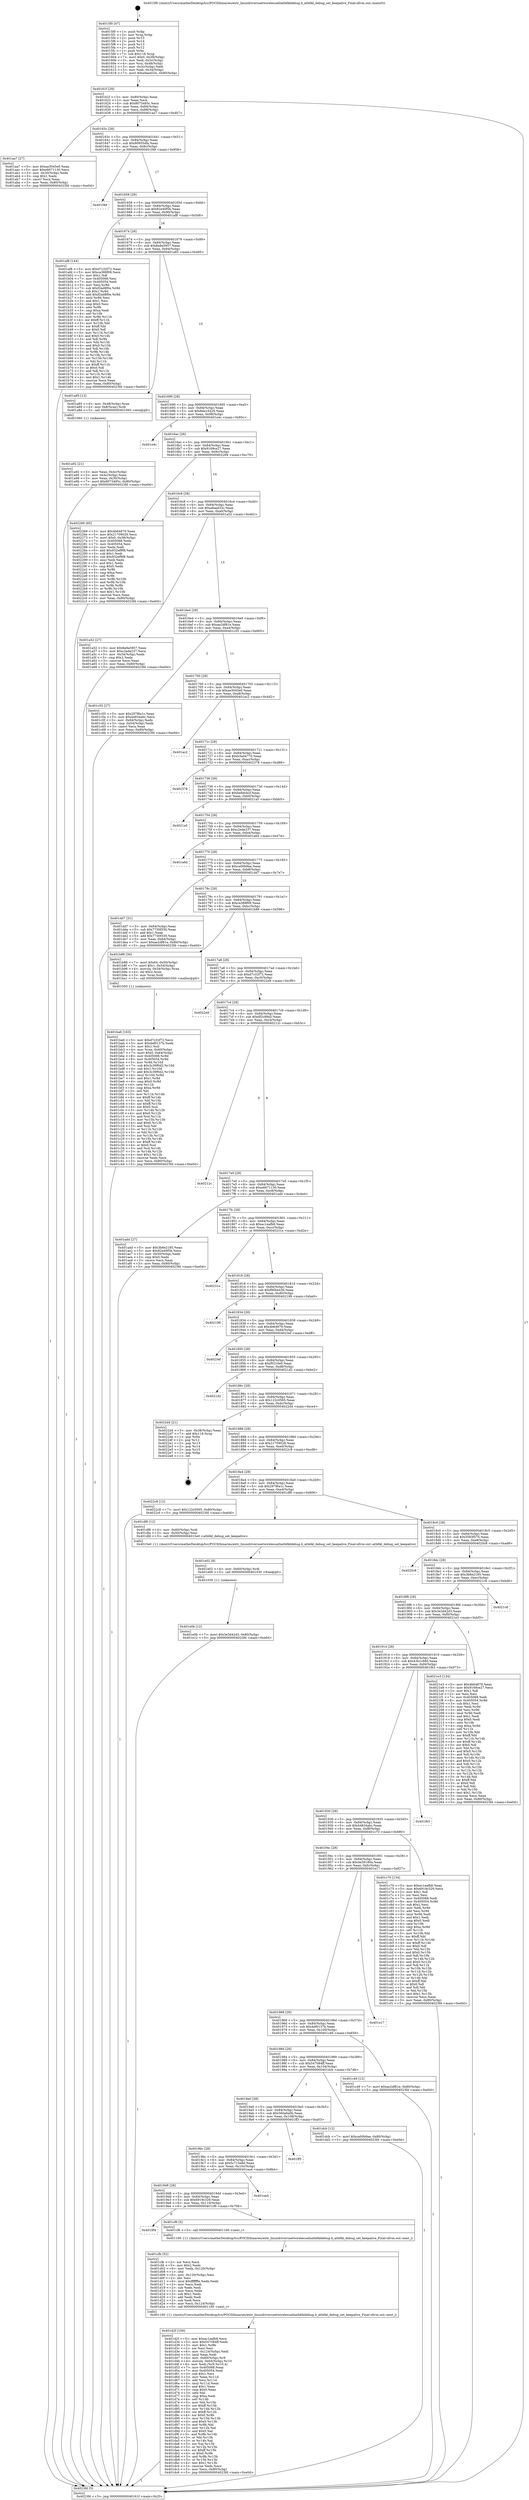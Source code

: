 digraph "0x4015f0" {
  label = "0x4015f0 (/mnt/c/Users/mathe/Desktop/tcc/POCII/binaries/extr_linuxdriversnetwirelessathath6kldebug.h_ath6kl_debug_set_keepalive_Final-ollvm.out::main(0))"
  labelloc = "t"
  node[shape=record]

  Entry [label="",width=0.3,height=0.3,shape=circle,fillcolor=black,style=filled]
  "0x40161f" [label="{
     0x40161f [29]\l
     | [instrs]\l
     &nbsp;&nbsp;0x40161f \<+3\>: mov -0x80(%rbp),%eax\l
     &nbsp;&nbsp;0x401622 \<+2\>: mov %eax,%ecx\l
     &nbsp;&nbsp;0x401624 \<+6\>: sub $0x8073485c,%ecx\l
     &nbsp;&nbsp;0x40162a \<+6\>: mov %eax,-0x84(%rbp)\l
     &nbsp;&nbsp;0x401630 \<+6\>: mov %ecx,-0x88(%rbp)\l
     &nbsp;&nbsp;0x401636 \<+6\>: je 0000000000401aa7 \<main+0x4b7\>\l
  }"]
  "0x401aa7" [label="{
     0x401aa7 [27]\l
     | [instrs]\l
     &nbsp;&nbsp;0x401aa7 \<+5\>: mov $0xae3045e0,%eax\l
     &nbsp;&nbsp;0x401aac \<+5\>: mov $0xe6671130,%ecx\l
     &nbsp;&nbsp;0x401ab1 \<+3\>: mov -0x30(%rbp),%edx\l
     &nbsp;&nbsp;0x401ab4 \<+3\>: cmp $0x1,%edx\l
     &nbsp;&nbsp;0x401ab7 \<+3\>: cmovl %ecx,%eax\l
     &nbsp;&nbsp;0x401aba \<+3\>: mov %eax,-0x80(%rbp)\l
     &nbsp;&nbsp;0x401abd \<+5\>: jmp 00000000004023fd \<main+0xe0d\>\l
  }"]
  "0x40163c" [label="{
     0x40163c [28]\l
     | [instrs]\l
     &nbsp;&nbsp;0x40163c \<+5\>: jmp 0000000000401641 \<main+0x51\>\l
     &nbsp;&nbsp;0x401641 \<+6\>: mov -0x84(%rbp),%eax\l
     &nbsp;&nbsp;0x401647 \<+5\>: sub $0x809554fa,%eax\l
     &nbsp;&nbsp;0x40164c \<+6\>: mov %eax,-0x8c(%rbp)\l
     &nbsp;&nbsp;0x401652 \<+6\>: je 0000000000401f48 \<main+0x958\>\l
  }"]
  Exit [label="",width=0.3,height=0.3,shape=circle,fillcolor=black,style=filled,peripheries=2]
  "0x401f48" [label="{
     0x401f48\l
  }", style=dashed]
  "0x401658" [label="{
     0x401658 [28]\l
     | [instrs]\l
     &nbsp;&nbsp;0x401658 \<+5\>: jmp 000000000040165d \<main+0x6d\>\l
     &nbsp;&nbsp;0x40165d \<+6\>: mov -0x84(%rbp),%eax\l
     &nbsp;&nbsp;0x401663 \<+5\>: sub $0x82e40f5b,%eax\l
     &nbsp;&nbsp;0x401668 \<+6\>: mov %eax,-0x90(%rbp)\l
     &nbsp;&nbsp;0x40166e \<+6\>: je 0000000000401af8 \<main+0x508\>\l
  }"]
  "0x401e0b" [label="{
     0x401e0b [12]\l
     | [instrs]\l
     &nbsp;&nbsp;0x401e0b \<+7\>: movl $0x3e3d42d3,-0x80(%rbp)\l
     &nbsp;&nbsp;0x401e12 \<+5\>: jmp 00000000004023fd \<main+0xe0d\>\l
  }"]
  "0x401af8" [label="{
     0x401af8 [144]\l
     | [instrs]\l
     &nbsp;&nbsp;0x401af8 \<+5\>: mov $0xd7c32f72,%eax\l
     &nbsp;&nbsp;0x401afd \<+5\>: mov $0xca388f09,%ecx\l
     &nbsp;&nbsp;0x401b02 \<+2\>: mov $0x1,%dl\l
     &nbsp;&nbsp;0x401b04 \<+7\>: mov 0x405068,%esi\l
     &nbsp;&nbsp;0x401b0b \<+7\>: mov 0x405054,%edi\l
     &nbsp;&nbsp;0x401b12 \<+3\>: mov %esi,%r8d\l
     &nbsp;&nbsp;0x401b15 \<+7\>: sub $0xf2ad8f0e,%r8d\l
     &nbsp;&nbsp;0x401b1c \<+4\>: sub $0x1,%r8d\l
     &nbsp;&nbsp;0x401b20 \<+7\>: add $0xf2ad8f0e,%r8d\l
     &nbsp;&nbsp;0x401b27 \<+4\>: imul %r8d,%esi\l
     &nbsp;&nbsp;0x401b2b \<+3\>: and $0x1,%esi\l
     &nbsp;&nbsp;0x401b2e \<+3\>: cmp $0x0,%esi\l
     &nbsp;&nbsp;0x401b31 \<+4\>: sete %r9b\l
     &nbsp;&nbsp;0x401b35 \<+3\>: cmp $0xa,%edi\l
     &nbsp;&nbsp;0x401b38 \<+4\>: setl %r10b\l
     &nbsp;&nbsp;0x401b3c \<+3\>: mov %r9b,%r11b\l
     &nbsp;&nbsp;0x401b3f \<+4\>: xor $0xff,%r11b\l
     &nbsp;&nbsp;0x401b43 \<+3\>: mov %r10b,%bl\l
     &nbsp;&nbsp;0x401b46 \<+3\>: xor $0xff,%bl\l
     &nbsp;&nbsp;0x401b49 \<+3\>: xor $0x0,%dl\l
     &nbsp;&nbsp;0x401b4c \<+3\>: mov %r11b,%r14b\l
     &nbsp;&nbsp;0x401b4f \<+4\>: and $0x0,%r14b\l
     &nbsp;&nbsp;0x401b53 \<+3\>: and %dl,%r9b\l
     &nbsp;&nbsp;0x401b56 \<+3\>: mov %bl,%r15b\l
     &nbsp;&nbsp;0x401b59 \<+4\>: and $0x0,%r15b\l
     &nbsp;&nbsp;0x401b5d \<+3\>: and %dl,%r10b\l
     &nbsp;&nbsp;0x401b60 \<+3\>: or %r9b,%r14b\l
     &nbsp;&nbsp;0x401b63 \<+3\>: or %r10b,%r15b\l
     &nbsp;&nbsp;0x401b66 \<+3\>: xor %r15b,%r14b\l
     &nbsp;&nbsp;0x401b69 \<+3\>: or %bl,%r11b\l
     &nbsp;&nbsp;0x401b6c \<+4\>: xor $0xff,%r11b\l
     &nbsp;&nbsp;0x401b70 \<+3\>: or $0x0,%dl\l
     &nbsp;&nbsp;0x401b73 \<+3\>: and %dl,%r11b\l
     &nbsp;&nbsp;0x401b76 \<+3\>: or %r11b,%r14b\l
     &nbsp;&nbsp;0x401b79 \<+4\>: test $0x1,%r14b\l
     &nbsp;&nbsp;0x401b7d \<+3\>: cmovne %ecx,%eax\l
     &nbsp;&nbsp;0x401b80 \<+3\>: mov %eax,-0x80(%rbp)\l
     &nbsp;&nbsp;0x401b83 \<+5\>: jmp 00000000004023fd \<main+0xe0d\>\l
  }"]
  "0x401674" [label="{
     0x401674 [28]\l
     | [instrs]\l
     &nbsp;&nbsp;0x401674 \<+5\>: jmp 0000000000401679 \<main+0x89\>\l
     &nbsp;&nbsp;0x401679 \<+6\>: mov -0x84(%rbp),%eax\l
     &nbsp;&nbsp;0x40167f \<+5\>: sub $0x8a9a5957,%eax\l
     &nbsp;&nbsp;0x401684 \<+6\>: mov %eax,-0x94(%rbp)\l
     &nbsp;&nbsp;0x40168a \<+6\>: je 0000000000401a85 \<main+0x495\>\l
  }"]
  "0x401e02" [label="{
     0x401e02 [9]\l
     | [instrs]\l
     &nbsp;&nbsp;0x401e02 \<+4\>: mov -0x60(%rbp),%rdi\l
     &nbsp;&nbsp;0x401e06 \<+5\>: call 0000000000401030 \<free@plt\>\l
     | [calls]\l
     &nbsp;&nbsp;0x401030 \{1\} (unknown)\l
  }"]
  "0x401a85" [label="{
     0x401a85 [13]\l
     | [instrs]\l
     &nbsp;&nbsp;0x401a85 \<+4\>: mov -0x48(%rbp),%rax\l
     &nbsp;&nbsp;0x401a89 \<+4\>: mov 0x8(%rax),%rdi\l
     &nbsp;&nbsp;0x401a8d \<+5\>: call 0000000000401060 \<atoi@plt\>\l
     | [calls]\l
     &nbsp;&nbsp;0x401060 \{1\} (unknown)\l
  }"]
  "0x401690" [label="{
     0x401690 [28]\l
     | [instrs]\l
     &nbsp;&nbsp;0x401690 \<+5\>: jmp 0000000000401695 \<main+0xa5\>\l
     &nbsp;&nbsp;0x401695 \<+6\>: mov -0x84(%rbp),%eax\l
     &nbsp;&nbsp;0x40169b \<+5\>: sub $0x8da16429,%eax\l
     &nbsp;&nbsp;0x4016a0 \<+6\>: mov %eax,-0x98(%rbp)\l
     &nbsp;&nbsp;0x4016a6 \<+6\>: je 0000000000401e4c \<main+0x85c\>\l
  }"]
  "0x401d2f" [label="{
     0x401d2f [156]\l
     | [instrs]\l
     &nbsp;&nbsp;0x401d2f \<+5\>: mov $0xec1eafb8,%ecx\l
     &nbsp;&nbsp;0x401d34 \<+5\>: mov $0x547084ff,%edx\l
     &nbsp;&nbsp;0x401d39 \<+3\>: mov $0x1,%r8b\l
     &nbsp;&nbsp;0x401d3c \<+2\>: xor %esi,%esi\l
     &nbsp;&nbsp;0x401d3e \<+6\>: mov -0x124(%rbp),%edi\l
     &nbsp;&nbsp;0x401d44 \<+3\>: imul %eax,%edi\l
     &nbsp;&nbsp;0x401d47 \<+4\>: mov -0x60(%rbp),%r9\l
     &nbsp;&nbsp;0x401d4b \<+4\>: movslq -0x64(%rbp),%r10\l
     &nbsp;&nbsp;0x401d4f \<+4\>: mov %edi,(%r9,%r10,4)\l
     &nbsp;&nbsp;0x401d53 \<+7\>: mov 0x405068,%eax\l
     &nbsp;&nbsp;0x401d5a \<+7\>: mov 0x405054,%edi\l
     &nbsp;&nbsp;0x401d61 \<+3\>: sub $0x1,%esi\l
     &nbsp;&nbsp;0x401d64 \<+3\>: mov %eax,%r11d\l
     &nbsp;&nbsp;0x401d67 \<+3\>: add %esi,%r11d\l
     &nbsp;&nbsp;0x401d6a \<+4\>: imul %r11d,%eax\l
     &nbsp;&nbsp;0x401d6e \<+3\>: and $0x1,%eax\l
     &nbsp;&nbsp;0x401d71 \<+3\>: cmp $0x0,%eax\l
     &nbsp;&nbsp;0x401d74 \<+3\>: sete %bl\l
     &nbsp;&nbsp;0x401d77 \<+3\>: cmp $0xa,%edi\l
     &nbsp;&nbsp;0x401d7a \<+4\>: setl %r14b\l
     &nbsp;&nbsp;0x401d7e \<+3\>: mov %bl,%r15b\l
     &nbsp;&nbsp;0x401d81 \<+4\>: xor $0xff,%r15b\l
     &nbsp;&nbsp;0x401d85 \<+3\>: mov %r14b,%r12b\l
     &nbsp;&nbsp;0x401d88 \<+4\>: xor $0xff,%r12b\l
     &nbsp;&nbsp;0x401d8c \<+4\>: xor $0x0,%r8b\l
     &nbsp;&nbsp;0x401d90 \<+3\>: mov %r15b,%r13b\l
     &nbsp;&nbsp;0x401d93 \<+4\>: and $0x0,%r13b\l
     &nbsp;&nbsp;0x401d97 \<+3\>: and %r8b,%bl\l
     &nbsp;&nbsp;0x401d9a \<+3\>: mov %r12b,%al\l
     &nbsp;&nbsp;0x401d9d \<+2\>: and $0x0,%al\l
     &nbsp;&nbsp;0x401d9f \<+3\>: and %r8b,%r14b\l
     &nbsp;&nbsp;0x401da2 \<+3\>: or %bl,%r13b\l
     &nbsp;&nbsp;0x401da5 \<+3\>: or %r14b,%al\l
     &nbsp;&nbsp;0x401da8 \<+3\>: xor %al,%r13b\l
     &nbsp;&nbsp;0x401dab \<+3\>: or %r12b,%r15b\l
     &nbsp;&nbsp;0x401dae \<+4\>: xor $0xff,%r15b\l
     &nbsp;&nbsp;0x401db2 \<+4\>: or $0x0,%r8b\l
     &nbsp;&nbsp;0x401db6 \<+3\>: and %r8b,%r15b\l
     &nbsp;&nbsp;0x401db9 \<+3\>: or %r15b,%r13b\l
     &nbsp;&nbsp;0x401dbc \<+4\>: test $0x1,%r13b\l
     &nbsp;&nbsp;0x401dc0 \<+3\>: cmovne %edx,%ecx\l
     &nbsp;&nbsp;0x401dc3 \<+3\>: mov %ecx,-0x80(%rbp)\l
     &nbsp;&nbsp;0x401dc6 \<+5\>: jmp 00000000004023fd \<main+0xe0d\>\l
  }"]
  "0x401e4c" [label="{
     0x401e4c\l
  }", style=dashed]
  "0x4016ac" [label="{
     0x4016ac [28]\l
     | [instrs]\l
     &nbsp;&nbsp;0x4016ac \<+5\>: jmp 00000000004016b1 \<main+0xc1\>\l
     &nbsp;&nbsp;0x4016b1 \<+6\>: mov -0x84(%rbp),%eax\l
     &nbsp;&nbsp;0x4016b7 \<+5\>: sub $0x9169ce27,%eax\l
     &nbsp;&nbsp;0x4016bc \<+6\>: mov %eax,-0x9c(%rbp)\l
     &nbsp;&nbsp;0x4016c2 \<+6\>: je 0000000000402269 \<main+0xc79\>\l
  }"]
  "0x401cfb" [label="{
     0x401cfb [52]\l
     | [instrs]\l
     &nbsp;&nbsp;0x401cfb \<+2\>: xor %ecx,%ecx\l
     &nbsp;&nbsp;0x401cfd \<+5\>: mov $0x2,%edx\l
     &nbsp;&nbsp;0x401d02 \<+6\>: mov %edx,-0x120(%rbp)\l
     &nbsp;&nbsp;0x401d08 \<+1\>: cltd\l
     &nbsp;&nbsp;0x401d09 \<+6\>: mov -0x120(%rbp),%esi\l
     &nbsp;&nbsp;0x401d0f \<+2\>: idiv %esi\l
     &nbsp;&nbsp;0x401d11 \<+6\>: imul $0xfffffffe,%edx,%edx\l
     &nbsp;&nbsp;0x401d17 \<+2\>: mov %ecx,%edi\l
     &nbsp;&nbsp;0x401d19 \<+2\>: sub %edx,%edi\l
     &nbsp;&nbsp;0x401d1b \<+2\>: mov %ecx,%edx\l
     &nbsp;&nbsp;0x401d1d \<+3\>: sub $0x1,%edx\l
     &nbsp;&nbsp;0x401d20 \<+2\>: add %edx,%edi\l
     &nbsp;&nbsp;0x401d22 \<+2\>: sub %edi,%ecx\l
     &nbsp;&nbsp;0x401d24 \<+6\>: mov %ecx,-0x124(%rbp)\l
     &nbsp;&nbsp;0x401d2a \<+5\>: call 0000000000401160 \<next_i\>\l
     | [calls]\l
     &nbsp;&nbsp;0x401160 \{1\} (/mnt/c/Users/mathe/Desktop/tcc/POCII/binaries/extr_linuxdriversnetwirelessathath6kldebug.h_ath6kl_debug_set_keepalive_Final-ollvm.out::next_i)\l
  }"]
  "0x402269" [label="{
     0x402269 [95]\l
     | [instrs]\l
     &nbsp;&nbsp;0x402269 \<+5\>: mov $0x4b64879,%eax\l
     &nbsp;&nbsp;0x40226e \<+5\>: mov $0x21709028,%ecx\l
     &nbsp;&nbsp;0x402273 \<+7\>: movl $0x0,-0x38(%rbp)\l
     &nbsp;&nbsp;0x40227a \<+7\>: mov 0x405068,%edx\l
     &nbsp;&nbsp;0x402281 \<+7\>: mov 0x405054,%esi\l
     &nbsp;&nbsp;0x402288 \<+2\>: mov %edx,%edi\l
     &nbsp;&nbsp;0x40228a \<+6\>: add $0x932ef9f8,%edi\l
     &nbsp;&nbsp;0x402290 \<+3\>: sub $0x1,%edi\l
     &nbsp;&nbsp;0x402293 \<+6\>: sub $0x932ef9f8,%edi\l
     &nbsp;&nbsp;0x402299 \<+3\>: imul %edi,%edx\l
     &nbsp;&nbsp;0x40229c \<+3\>: and $0x1,%edx\l
     &nbsp;&nbsp;0x40229f \<+3\>: cmp $0x0,%edx\l
     &nbsp;&nbsp;0x4022a2 \<+4\>: sete %r8b\l
     &nbsp;&nbsp;0x4022a6 \<+3\>: cmp $0xa,%esi\l
     &nbsp;&nbsp;0x4022a9 \<+4\>: setl %r9b\l
     &nbsp;&nbsp;0x4022ad \<+3\>: mov %r8b,%r10b\l
     &nbsp;&nbsp;0x4022b0 \<+3\>: and %r9b,%r10b\l
     &nbsp;&nbsp;0x4022b3 \<+3\>: xor %r9b,%r8b\l
     &nbsp;&nbsp;0x4022b6 \<+3\>: or %r8b,%r10b\l
     &nbsp;&nbsp;0x4022b9 \<+4\>: test $0x1,%r10b\l
     &nbsp;&nbsp;0x4022bd \<+3\>: cmovne %ecx,%eax\l
     &nbsp;&nbsp;0x4022c0 \<+3\>: mov %eax,-0x80(%rbp)\l
     &nbsp;&nbsp;0x4022c3 \<+5\>: jmp 00000000004023fd \<main+0xe0d\>\l
  }"]
  "0x4016c8" [label="{
     0x4016c8 [28]\l
     | [instrs]\l
     &nbsp;&nbsp;0x4016c8 \<+5\>: jmp 00000000004016cd \<main+0xdd\>\l
     &nbsp;&nbsp;0x4016cd \<+6\>: mov -0x84(%rbp),%eax\l
     &nbsp;&nbsp;0x4016d3 \<+5\>: sub $0xa9aed33c,%eax\l
     &nbsp;&nbsp;0x4016d8 \<+6\>: mov %eax,-0xa0(%rbp)\l
     &nbsp;&nbsp;0x4016de \<+6\>: je 0000000000401a52 \<main+0x462\>\l
  }"]
  "0x4019f4" [label="{
     0x4019f4\l
  }", style=dashed]
  "0x401a52" [label="{
     0x401a52 [27]\l
     | [instrs]\l
     &nbsp;&nbsp;0x401a52 \<+5\>: mov $0x8a9a5957,%eax\l
     &nbsp;&nbsp;0x401a57 \<+5\>: mov $0xc2ede237,%ecx\l
     &nbsp;&nbsp;0x401a5c \<+3\>: mov -0x34(%rbp),%edx\l
     &nbsp;&nbsp;0x401a5f \<+3\>: cmp $0x2,%edx\l
     &nbsp;&nbsp;0x401a62 \<+3\>: cmovne %ecx,%eax\l
     &nbsp;&nbsp;0x401a65 \<+3\>: mov %eax,-0x80(%rbp)\l
     &nbsp;&nbsp;0x401a68 \<+5\>: jmp 00000000004023fd \<main+0xe0d\>\l
  }"]
  "0x4016e4" [label="{
     0x4016e4 [28]\l
     | [instrs]\l
     &nbsp;&nbsp;0x4016e4 \<+5\>: jmp 00000000004016e9 \<main+0xf9\>\l
     &nbsp;&nbsp;0x4016e9 \<+6\>: mov -0x84(%rbp),%eax\l
     &nbsp;&nbsp;0x4016ef \<+5\>: sub $0xae2df81e,%eax\l
     &nbsp;&nbsp;0x4016f4 \<+6\>: mov %eax,-0xa4(%rbp)\l
     &nbsp;&nbsp;0x4016fa \<+6\>: je 0000000000401c55 \<main+0x665\>\l
  }"]
  "0x4023fd" [label="{
     0x4023fd [5]\l
     | [instrs]\l
     &nbsp;&nbsp;0x4023fd \<+5\>: jmp 000000000040161f \<main+0x2f\>\l
  }"]
  "0x4015f0" [label="{
     0x4015f0 [47]\l
     | [instrs]\l
     &nbsp;&nbsp;0x4015f0 \<+1\>: push %rbp\l
     &nbsp;&nbsp;0x4015f1 \<+3\>: mov %rsp,%rbp\l
     &nbsp;&nbsp;0x4015f4 \<+2\>: push %r15\l
     &nbsp;&nbsp;0x4015f6 \<+2\>: push %r14\l
     &nbsp;&nbsp;0x4015f8 \<+2\>: push %r13\l
     &nbsp;&nbsp;0x4015fa \<+2\>: push %r12\l
     &nbsp;&nbsp;0x4015fc \<+1\>: push %rbx\l
     &nbsp;&nbsp;0x4015fd \<+7\>: sub $0x118,%rsp\l
     &nbsp;&nbsp;0x401604 \<+7\>: movl $0x0,-0x38(%rbp)\l
     &nbsp;&nbsp;0x40160b \<+3\>: mov %edi,-0x3c(%rbp)\l
     &nbsp;&nbsp;0x40160e \<+4\>: mov %rsi,-0x48(%rbp)\l
     &nbsp;&nbsp;0x401612 \<+3\>: mov -0x3c(%rbp),%edi\l
     &nbsp;&nbsp;0x401615 \<+3\>: mov %edi,-0x34(%rbp)\l
     &nbsp;&nbsp;0x401618 \<+7\>: movl $0xa9aed33c,-0x80(%rbp)\l
  }"]
  "0x401a92" [label="{
     0x401a92 [21]\l
     | [instrs]\l
     &nbsp;&nbsp;0x401a92 \<+3\>: mov %eax,-0x4c(%rbp)\l
     &nbsp;&nbsp;0x401a95 \<+3\>: mov -0x4c(%rbp),%eax\l
     &nbsp;&nbsp;0x401a98 \<+3\>: mov %eax,-0x30(%rbp)\l
     &nbsp;&nbsp;0x401a9b \<+7\>: movl $0x8073485c,-0x80(%rbp)\l
     &nbsp;&nbsp;0x401aa2 \<+5\>: jmp 00000000004023fd \<main+0xe0d\>\l
  }"]
  "0x401cf6" [label="{
     0x401cf6 [5]\l
     | [instrs]\l
     &nbsp;&nbsp;0x401cf6 \<+5\>: call 0000000000401160 \<next_i\>\l
     | [calls]\l
     &nbsp;&nbsp;0x401160 \{1\} (/mnt/c/Users/mathe/Desktop/tcc/POCII/binaries/extr_linuxdriversnetwirelessathath6kldebug.h_ath6kl_debug_set_keepalive_Final-ollvm.out::next_i)\l
  }"]
  "0x401c55" [label="{
     0x401c55 [27]\l
     | [instrs]\l
     &nbsp;&nbsp;0x401c55 \<+5\>: mov $0x297f6a1c,%eax\l
     &nbsp;&nbsp;0x401c5a \<+5\>: mov $0x44834abc,%ecx\l
     &nbsp;&nbsp;0x401c5f \<+3\>: mov -0x64(%rbp),%edx\l
     &nbsp;&nbsp;0x401c62 \<+3\>: cmp -0x54(%rbp),%edx\l
     &nbsp;&nbsp;0x401c65 \<+3\>: cmovl %ecx,%eax\l
     &nbsp;&nbsp;0x401c68 \<+3\>: mov %eax,-0x80(%rbp)\l
     &nbsp;&nbsp;0x401c6b \<+5\>: jmp 00000000004023fd \<main+0xe0d\>\l
  }"]
  "0x401700" [label="{
     0x401700 [28]\l
     | [instrs]\l
     &nbsp;&nbsp;0x401700 \<+5\>: jmp 0000000000401705 \<main+0x115\>\l
     &nbsp;&nbsp;0x401705 \<+6\>: mov -0x84(%rbp),%eax\l
     &nbsp;&nbsp;0x40170b \<+5\>: sub $0xae3045e0,%eax\l
     &nbsp;&nbsp;0x401710 \<+6\>: mov %eax,-0xa8(%rbp)\l
     &nbsp;&nbsp;0x401716 \<+6\>: je 0000000000401ac2 \<main+0x4d2\>\l
  }"]
  "0x4019d8" [label="{
     0x4019d8 [28]\l
     | [instrs]\l
     &nbsp;&nbsp;0x4019d8 \<+5\>: jmp 00000000004019dd \<main+0x3ed\>\l
     &nbsp;&nbsp;0x4019dd \<+6\>: mov -0x84(%rbp),%eax\l
     &nbsp;&nbsp;0x4019e3 \<+5\>: sub $0x6919c329,%eax\l
     &nbsp;&nbsp;0x4019e8 \<+6\>: mov %eax,-0x110(%rbp)\l
     &nbsp;&nbsp;0x4019ee \<+6\>: je 0000000000401cf6 \<main+0x706\>\l
  }"]
  "0x401ac2" [label="{
     0x401ac2\l
  }", style=dashed]
  "0x40171c" [label="{
     0x40171c [28]\l
     | [instrs]\l
     &nbsp;&nbsp;0x40171c \<+5\>: jmp 0000000000401721 \<main+0x131\>\l
     &nbsp;&nbsp;0x401721 \<+6\>: mov -0x84(%rbp),%eax\l
     &nbsp;&nbsp;0x401727 \<+5\>: sub $0xb3a04770,%eax\l
     &nbsp;&nbsp;0x40172c \<+6\>: mov %eax,-0xac(%rbp)\l
     &nbsp;&nbsp;0x401732 \<+6\>: je 0000000000402378 \<main+0xd88\>\l
  }"]
  "0x401ea4" [label="{
     0x401ea4\l
  }", style=dashed]
  "0x402378" [label="{
     0x402378\l
  }", style=dashed]
  "0x401738" [label="{
     0x401738 [28]\l
     | [instrs]\l
     &nbsp;&nbsp;0x401738 \<+5\>: jmp 000000000040173d \<main+0x14d\>\l
     &nbsp;&nbsp;0x40173d \<+6\>: mov -0x84(%rbp),%eax\l
     &nbsp;&nbsp;0x401743 \<+5\>: sub $0xbe8dcbcf,%eax\l
     &nbsp;&nbsp;0x401748 \<+6\>: mov %eax,-0xb0(%rbp)\l
     &nbsp;&nbsp;0x40174e \<+6\>: je 00000000004021a5 \<main+0xbb5\>\l
  }"]
  "0x4019bc" [label="{
     0x4019bc [28]\l
     | [instrs]\l
     &nbsp;&nbsp;0x4019bc \<+5\>: jmp 00000000004019c1 \<main+0x3d1\>\l
     &nbsp;&nbsp;0x4019c1 \<+6\>: mov -0x84(%rbp),%eax\l
     &nbsp;&nbsp;0x4019c7 \<+5\>: sub $0x5c715e8d,%eax\l
     &nbsp;&nbsp;0x4019cc \<+6\>: mov %eax,-0x10c(%rbp)\l
     &nbsp;&nbsp;0x4019d2 \<+6\>: je 0000000000401ea4 \<main+0x8b4\>\l
  }"]
  "0x4021a5" [label="{
     0x4021a5\l
  }", style=dashed]
  "0x401754" [label="{
     0x401754 [28]\l
     | [instrs]\l
     &nbsp;&nbsp;0x401754 \<+5\>: jmp 0000000000401759 \<main+0x169\>\l
     &nbsp;&nbsp;0x401759 \<+6\>: mov -0x84(%rbp),%eax\l
     &nbsp;&nbsp;0x40175f \<+5\>: sub $0xc2ede237,%eax\l
     &nbsp;&nbsp;0x401764 \<+6\>: mov %eax,-0xb4(%rbp)\l
     &nbsp;&nbsp;0x40176a \<+6\>: je 0000000000401a6d \<main+0x47d\>\l
  }"]
  "0x401ff3" [label="{
     0x401ff3\l
  }", style=dashed]
  "0x401a6d" [label="{
     0x401a6d\l
  }", style=dashed]
  "0x401770" [label="{
     0x401770 [28]\l
     | [instrs]\l
     &nbsp;&nbsp;0x401770 \<+5\>: jmp 0000000000401775 \<main+0x185\>\l
     &nbsp;&nbsp;0x401775 \<+6\>: mov -0x84(%rbp),%eax\l
     &nbsp;&nbsp;0x40177b \<+5\>: sub $0xca00b9ae,%eax\l
     &nbsp;&nbsp;0x401780 \<+6\>: mov %eax,-0xb8(%rbp)\l
     &nbsp;&nbsp;0x401786 \<+6\>: je 0000000000401dd7 \<main+0x7e7\>\l
  }"]
  "0x4019a0" [label="{
     0x4019a0 [28]\l
     | [instrs]\l
     &nbsp;&nbsp;0x4019a0 \<+5\>: jmp 00000000004019a5 \<main+0x3b5\>\l
     &nbsp;&nbsp;0x4019a5 \<+6\>: mov -0x84(%rbp),%eax\l
     &nbsp;&nbsp;0x4019ab \<+5\>: sub $0x560a6a0b,%eax\l
     &nbsp;&nbsp;0x4019b0 \<+6\>: mov %eax,-0x108(%rbp)\l
     &nbsp;&nbsp;0x4019b6 \<+6\>: je 0000000000401ff3 \<main+0xa03\>\l
  }"]
  "0x401dd7" [label="{
     0x401dd7 [31]\l
     | [instrs]\l
     &nbsp;&nbsp;0x401dd7 \<+3\>: mov -0x64(%rbp),%eax\l
     &nbsp;&nbsp;0x401dda \<+5\>: sub $0x7730f330,%eax\l
     &nbsp;&nbsp;0x401ddf \<+3\>: add $0x1,%eax\l
     &nbsp;&nbsp;0x401de2 \<+5\>: add $0x7730f330,%eax\l
     &nbsp;&nbsp;0x401de7 \<+3\>: mov %eax,-0x64(%rbp)\l
     &nbsp;&nbsp;0x401dea \<+7\>: movl $0xae2df81e,-0x80(%rbp)\l
     &nbsp;&nbsp;0x401df1 \<+5\>: jmp 00000000004023fd \<main+0xe0d\>\l
  }"]
  "0x40178c" [label="{
     0x40178c [28]\l
     | [instrs]\l
     &nbsp;&nbsp;0x40178c \<+5\>: jmp 0000000000401791 \<main+0x1a1\>\l
     &nbsp;&nbsp;0x401791 \<+6\>: mov -0x84(%rbp),%eax\l
     &nbsp;&nbsp;0x401797 \<+5\>: sub $0xca388f09,%eax\l
     &nbsp;&nbsp;0x40179c \<+6\>: mov %eax,-0xbc(%rbp)\l
     &nbsp;&nbsp;0x4017a2 \<+6\>: je 0000000000401b88 \<main+0x598\>\l
  }"]
  "0x401dcb" [label="{
     0x401dcb [12]\l
     | [instrs]\l
     &nbsp;&nbsp;0x401dcb \<+7\>: movl $0xca00b9ae,-0x80(%rbp)\l
     &nbsp;&nbsp;0x401dd2 \<+5\>: jmp 00000000004023fd \<main+0xe0d\>\l
  }"]
  "0x401b88" [label="{
     0x401b88 [30]\l
     | [instrs]\l
     &nbsp;&nbsp;0x401b88 \<+7\>: movl $0x64,-0x50(%rbp)\l
     &nbsp;&nbsp;0x401b8f \<+7\>: movl $0x1,-0x54(%rbp)\l
     &nbsp;&nbsp;0x401b96 \<+4\>: movslq -0x54(%rbp),%rax\l
     &nbsp;&nbsp;0x401b9a \<+4\>: shl $0x2,%rax\l
     &nbsp;&nbsp;0x401b9e \<+3\>: mov %rax,%rdi\l
     &nbsp;&nbsp;0x401ba1 \<+5\>: call 0000000000401050 \<malloc@plt\>\l
     | [calls]\l
     &nbsp;&nbsp;0x401050 \{1\} (unknown)\l
  }"]
  "0x4017a8" [label="{
     0x4017a8 [28]\l
     | [instrs]\l
     &nbsp;&nbsp;0x4017a8 \<+5\>: jmp 00000000004017ad \<main+0x1bd\>\l
     &nbsp;&nbsp;0x4017ad \<+6\>: mov -0x84(%rbp),%eax\l
     &nbsp;&nbsp;0x4017b3 \<+5\>: sub $0xd7c32f72,%eax\l
     &nbsp;&nbsp;0x4017b8 \<+6\>: mov %eax,-0xc0(%rbp)\l
     &nbsp;&nbsp;0x4017be \<+6\>: je 00000000004022e9 \<main+0xcf9\>\l
  }"]
  "0x401984" [label="{
     0x401984 [28]\l
     | [instrs]\l
     &nbsp;&nbsp;0x401984 \<+5\>: jmp 0000000000401989 \<main+0x399\>\l
     &nbsp;&nbsp;0x401989 \<+6\>: mov -0x84(%rbp),%eax\l
     &nbsp;&nbsp;0x40198f \<+5\>: sub $0x547084ff,%eax\l
     &nbsp;&nbsp;0x401994 \<+6\>: mov %eax,-0x104(%rbp)\l
     &nbsp;&nbsp;0x40199a \<+6\>: je 0000000000401dcb \<main+0x7db\>\l
  }"]
  "0x4022e9" [label="{
     0x4022e9\l
  }", style=dashed]
  "0x4017c4" [label="{
     0x4017c4 [28]\l
     | [instrs]\l
     &nbsp;&nbsp;0x4017c4 \<+5\>: jmp 00000000004017c9 \<main+0x1d9\>\l
     &nbsp;&nbsp;0x4017c9 \<+6\>: mov -0x84(%rbp),%eax\l
     &nbsp;&nbsp;0x4017cf \<+5\>: sub $0xdf2c99a5,%eax\l
     &nbsp;&nbsp;0x4017d4 \<+6\>: mov %eax,-0xc4(%rbp)\l
     &nbsp;&nbsp;0x4017da \<+6\>: je 000000000040212c \<main+0xb3c\>\l
  }"]
  "0x401c49" [label="{
     0x401c49 [12]\l
     | [instrs]\l
     &nbsp;&nbsp;0x401c49 \<+7\>: movl $0xae2df81e,-0x80(%rbp)\l
     &nbsp;&nbsp;0x401c50 \<+5\>: jmp 00000000004023fd \<main+0xe0d\>\l
  }"]
  "0x40212c" [label="{
     0x40212c\l
  }", style=dashed]
  "0x4017e0" [label="{
     0x4017e0 [28]\l
     | [instrs]\l
     &nbsp;&nbsp;0x4017e0 \<+5\>: jmp 00000000004017e5 \<main+0x1f5\>\l
     &nbsp;&nbsp;0x4017e5 \<+6\>: mov -0x84(%rbp),%eax\l
     &nbsp;&nbsp;0x4017eb \<+5\>: sub $0xe6671130,%eax\l
     &nbsp;&nbsp;0x4017f0 \<+6\>: mov %eax,-0xc8(%rbp)\l
     &nbsp;&nbsp;0x4017f6 \<+6\>: je 0000000000401add \<main+0x4ed\>\l
  }"]
  "0x401968" [label="{
     0x401968 [28]\l
     | [instrs]\l
     &nbsp;&nbsp;0x401968 \<+5\>: jmp 000000000040196d \<main+0x37d\>\l
     &nbsp;&nbsp;0x40196d \<+6\>: mov -0x84(%rbp),%eax\l
     &nbsp;&nbsp;0x401973 \<+5\>: sub $0x4ef0137b,%eax\l
     &nbsp;&nbsp;0x401978 \<+6\>: mov %eax,-0x100(%rbp)\l
     &nbsp;&nbsp;0x40197e \<+6\>: je 0000000000401c49 \<main+0x659\>\l
  }"]
  "0x401add" [label="{
     0x401add [27]\l
     | [instrs]\l
     &nbsp;&nbsp;0x401add \<+5\>: mov $0x3b6e2185,%eax\l
     &nbsp;&nbsp;0x401ae2 \<+5\>: mov $0x82e40f5b,%ecx\l
     &nbsp;&nbsp;0x401ae7 \<+3\>: mov -0x30(%rbp),%edx\l
     &nbsp;&nbsp;0x401aea \<+3\>: cmp $0x0,%edx\l
     &nbsp;&nbsp;0x401aed \<+3\>: cmove %ecx,%eax\l
     &nbsp;&nbsp;0x401af0 \<+3\>: mov %eax,-0x80(%rbp)\l
     &nbsp;&nbsp;0x401af3 \<+5\>: jmp 00000000004023fd \<main+0xe0d\>\l
  }"]
  "0x4017fc" [label="{
     0x4017fc [28]\l
     | [instrs]\l
     &nbsp;&nbsp;0x4017fc \<+5\>: jmp 0000000000401801 \<main+0x211\>\l
     &nbsp;&nbsp;0x401801 \<+6\>: mov -0x84(%rbp),%eax\l
     &nbsp;&nbsp;0x401807 \<+5\>: sub $0xec1eafb8,%eax\l
     &nbsp;&nbsp;0x40180c \<+6\>: mov %eax,-0xcc(%rbp)\l
     &nbsp;&nbsp;0x401812 \<+6\>: je 000000000040231e \<main+0xd2e\>\l
  }"]
  "0x401ba6" [label="{
     0x401ba6 [163]\l
     | [instrs]\l
     &nbsp;&nbsp;0x401ba6 \<+5\>: mov $0xd7c32f72,%ecx\l
     &nbsp;&nbsp;0x401bab \<+5\>: mov $0x4ef0137b,%edx\l
     &nbsp;&nbsp;0x401bb0 \<+3\>: mov $0x1,%sil\l
     &nbsp;&nbsp;0x401bb3 \<+4\>: mov %rax,-0x60(%rbp)\l
     &nbsp;&nbsp;0x401bb7 \<+7\>: movl $0x0,-0x64(%rbp)\l
     &nbsp;&nbsp;0x401bbe \<+8\>: mov 0x405068,%r8d\l
     &nbsp;&nbsp;0x401bc6 \<+8\>: mov 0x405054,%r9d\l
     &nbsp;&nbsp;0x401bce \<+3\>: mov %r8d,%r10d\l
     &nbsp;&nbsp;0x401bd1 \<+7\>: sub $0x3c39f0d2,%r10d\l
     &nbsp;&nbsp;0x401bd8 \<+4\>: sub $0x1,%r10d\l
     &nbsp;&nbsp;0x401bdc \<+7\>: add $0x3c39f0d2,%r10d\l
     &nbsp;&nbsp;0x401be3 \<+4\>: imul %r10d,%r8d\l
     &nbsp;&nbsp;0x401be7 \<+4\>: and $0x1,%r8d\l
     &nbsp;&nbsp;0x401beb \<+4\>: cmp $0x0,%r8d\l
     &nbsp;&nbsp;0x401bef \<+4\>: sete %r11b\l
     &nbsp;&nbsp;0x401bf3 \<+4\>: cmp $0xa,%r9d\l
     &nbsp;&nbsp;0x401bf7 \<+3\>: setl %bl\l
     &nbsp;&nbsp;0x401bfa \<+3\>: mov %r11b,%r14b\l
     &nbsp;&nbsp;0x401bfd \<+4\>: xor $0xff,%r14b\l
     &nbsp;&nbsp;0x401c01 \<+3\>: mov %bl,%r15b\l
     &nbsp;&nbsp;0x401c04 \<+4\>: xor $0xff,%r15b\l
     &nbsp;&nbsp;0x401c08 \<+4\>: xor $0x0,%sil\l
     &nbsp;&nbsp;0x401c0c \<+3\>: mov %r14b,%r12b\l
     &nbsp;&nbsp;0x401c0f \<+4\>: and $0x0,%r12b\l
     &nbsp;&nbsp;0x401c13 \<+3\>: and %sil,%r11b\l
     &nbsp;&nbsp;0x401c16 \<+3\>: mov %r15b,%r13b\l
     &nbsp;&nbsp;0x401c19 \<+4\>: and $0x0,%r13b\l
     &nbsp;&nbsp;0x401c1d \<+3\>: and %sil,%bl\l
     &nbsp;&nbsp;0x401c20 \<+3\>: or %r11b,%r12b\l
     &nbsp;&nbsp;0x401c23 \<+3\>: or %bl,%r13b\l
     &nbsp;&nbsp;0x401c26 \<+3\>: xor %r13b,%r12b\l
     &nbsp;&nbsp;0x401c29 \<+3\>: or %r15b,%r14b\l
     &nbsp;&nbsp;0x401c2c \<+4\>: xor $0xff,%r14b\l
     &nbsp;&nbsp;0x401c30 \<+4\>: or $0x0,%sil\l
     &nbsp;&nbsp;0x401c34 \<+3\>: and %sil,%r14b\l
     &nbsp;&nbsp;0x401c37 \<+3\>: or %r14b,%r12b\l
     &nbsp;&nbsp;0x401c3a \<+4\>: test $0x1,%r12b\l
     &nbsp;&nbsp;0x401c3e \<+3\>: cmovne %edx,%ecx\l
     &nbsp;&nbsp;0x401c41 \<+3\>: mov %ecx,-0x80(%rbp)\l
     &nbsp;&nbsp;0x401c44 \<+5\>: jmp 00000000004023fd \<main+0xe0d\>\l
  }"]
  "0x401e17" [label="{
     0x401e17\l
  }", style=dashed]
  "0x40231e" [label="{
     0x40231e\l
  }", style=dashed]
  "0x401818" [label="{
     0x401818 [28]\l
     | [instrs]\l
     &nbsp;&nbsp;0x401818 \<+5\>: jmp 000000000040181d \<main+0x22d\>\l
     &nbsp;&nbsp;0x40181d \<+6\>: mov -0x84(%rbp),%eax\l
     &nbsp;&nbsp;0x401823 \<+5\>: sub $0xf90b4436,%eax\l
     &nbsp;&nbsp;0x401828 \<+6\>: mov %eax,-0xd0(%rbp)\l
     &nbsp;&nbsp;0x40182e \<+6\>: je 0000000000402199 \<main+0xba9\>\l
  }"]
  "0x40194c" [label="{
     0x40194c [28]\l
     | [instrs]\l
     &nbsp;&nbsp;0x40194c \<+5\>: jmp 0000000000401951 \<main+0x361\>\l
     &nbsp;&nbsp;0x401951 \<+6\>: mov -0x84(%rbp),%eax\l
     &nbsp;&nbsp;0x401957 \<+5\>: sub $0x4e39180a,%eax\l
     &nbsp;&nbsp;0x40195c \<+6\>: mov %eax,-0xfc(%rbp)\l
     &nbsp;&nbsp;0x401962 \<+6\>: je 0000000000401e17 \<main+0x827\>\l
  }"]
  "0x402199" [label="{
     0x402199\l
  }", style=dashed]
  "0x401834" [label="{
     0x401834 [28]\l
     | [instrs]\l
     &nbsp;&nbsp;0x401834 \<+5\>: jmp 0000000000401839 \<main+0x249\>\l
     &nbsp;&nbsp;0x401839 \<+6\>: mov -0x84(%rbp),%eax\l
     &nbsp;&nbsp;0x40183f \<+5\>: sub $0x4b64879,%eax\l
     &nbsp;&nbsp;0x401844 \<+6\>: mov %eax,-0xd4(%rbp)\l
     &nbsp;&nbsp;0x40184a \<+6\>: je 00000000004023ef \<main+0xdff\>\l
  }"]
  "0x401c70" [label="{
     0x401c70 [134]\l
     | [instrs]\l
     &nbsp;&nbsp;0x401c70 \<+5\>: mov $0xec1eafb8,%eax\l
     &nbsp;&nbsp;0x401c75 \<+5\>: mov $0x6919c329,%ecx\l
     &nbsp;&nbsp;0x401c7a \<+2\>: mov $0x1,%dl\l
     &nbsp;&nbsp;0x401c7c \<+2\>: xor %esi,%esi\l
     &nbsp;&nbsp;0x401c7e \<+7\>: mov 0x405068,%edi\l
     &nbsp;&nbsp;0x401c85 \<+8\>: mov 0x405054,%r8d\l
     &nbsp;&nbsp;0x401c8d \<+3\>: sub $0x1,%esi\l
     &nbsp;&nbsp;0x401c90 \<+3\>: mov %edi,%r9d\l
     &nbsp;&nbsp;0x401c93 \<+3\>: add %esi,%r9d\l
     &nbsp;&nbsp;0x401c96 \<+4\>: imul %r9d,%edi\l
     &nbsp;&nbsp;0x401c9a \<+3\>: and $0x1,%edi\l
     &nbsp;&nbsp;0x401c9d \<+3\>: cmp $0x0,%edi\l
     &nbsp;&nbsp;0x401ca0 \<+4\>: sete %r10b\l
     &nbsp;&nbsp;0x401ca4 \<+4\>: cmp $0xa,%r8d\l
     &nbsp;&nbsp;0x401ca8 \<+4\>: setl %r11b\l
     &nbsp;&nbsp;0x401cac \<+3\>: mov %r10b,%bl\l
     &nbsp;&nbsp;0x401caf \<+3\>: xor $0xff,%bl\l
     &nbsp;&nbsp;0x401cb2 \<+3\>: mov %r11b,%r14b\l
     &nbsp;&nbsp;0x401cb5 \<+4\>: xor $0xff,%r14b\l
     &nbsp;&nbsp;0x401cb9 \<+3\>: xor $0x0,%dl\l
     &nbsp;&nbsp;0x401cbc \<+3\>: mov %bl,%r15b\l
     &nbsp;&nbsp;0x401cbf \<+4\>: and $0x0,%r15b\l
     &nbsp;&nbsp;0x401cc3 \<+3\>: and %dl,%r10b\l
     &nbsp;&nbsp;0x401cc6 \<+3\>: mov %r14b,%r12b\l
     &nbsp;&nbsp;0x401cc9 \<+4\>: and $0x0,%r12b\l
     &nbsp;&nbsp;0x401ccd \<+3\>: and %dl,%r11b\l
     &nbsp;&nbsp;0x401cd0 \<+3\>: or %r10b,%r15b\l
     &nbsp;&nbsp;0x401cd3 \<+3\>: or %r11b,%r12b\l
     &nbsp;&nbsp;0x401cd6 \<+3\>: xor %r12b,%r15b\l
     &nbsp;&nbsp;0x401cd9 \<+3\>: or %r14b,%bl\l
     &nbsp;&nbsp;0x401cdc \<+3\>: xor $0xff,%bl\l
     &nbsp;&nbsp;0x401cdf \<+3\>: or $0x0,%dl\l
     &nbsp;&nbsp;0x401ce2 \<+2\>: and %dl,%bl\l
     &nbsp;&nbsp;0x401ce4 \<+3\>: or %bl,%r15b\l
     &nbsp;&nbsp;0x401ce7 \<+4\>: test $0x1,%r15b\l
     &nbsp;&nbsp;0x401ceb \<+3\>: cmovne %ecx,%eax\l
     &nbsp;&nbsp;0x401cee \<+3\>: mov %eax,-0x80(%rbp)\l
     &nbsp;&nbsp;0x401cf1 \<+5\>: jmp 00000000004023fd \<main+0xe0d\>\l
  }"]
  "0x4023ef" [label="{
     0x4023ef\l
  }", style=dashed]
  "0x401850" [label="{
     0x401850 [28]\l
     | [instrs]\l
     &nbsp;&nbsp;0x401850 \<+5\>: jmp 0000000000401855 \<main+0x265\>\l
     &nbsp;&nbsp;0x401855 \<+6\>: mov -0x84(%rbp),%eax\l
     &nbsp;&nbsp;0x40185b \<+5\>: sub $0xf0216e0,%eax\l
     &nbsp;&nbsp;0x401860 \<+6\>: mov %eax,-0xd8(%rbp)\l
     &nbsp;&nbsp;0x401866 \<+6\>: je 00000000004021d2 \<main+0xbe2\>\l
  }"]
  "0x401930" [label="{
     0x401930 [28]\l
     | [instrs]\l
     &nbsp;&nbsp;0x401930 \<+5\>: jmp 0000000000401935 \<main+0x345\>\l
     &nbsp;&nbsp;0x401935 \<+6\>: mov -0x84(%rbp),%eax\l
     &nbsp;&nbsp;0x40193b \<+5\>: sub $0x44834abc,%eax\l
     &nbsp;&nbsp;0x401940 \<+6\>: mov %eax,-0xf8(%rbp)\l
     &nbsp;&nbsp;0x401946 \<+6\>: je 0000000000401c70 \<main+0x680\>\l
  }"]
  "0x4021d2" [label="{
     0x4021d2\l
  }", style=dashed]
  "0x40186c" [label="{
     0x40186c [28]\l
     | [instrs]\l
     &nbsp;&nbsp;0x40186c \<+5\>: jmp 0000000000401871 \<main+0x281\>\l
     &nbsp;&nbsp;0x401871 \<+6\>: mov -0x84(%rbp),%eax\l
     &nbsp;&nbsp;0x401877 \<+5\>: sub $0x122c0565,%eax\l
     &nbsp;&nbsp;0x40187c \<+6\>: mov %eax,-0xdc(%rbp)\l
     &nbsp;&nbsp;0x401882 \<+6\>: je 00000000004022d4 \<main+0xce4\>\l
  }"]
  "0x401f63" [label="{
     0x401f63\l
  }", style=dashed]
  "0x4022d4" [label="{
     0x4022d4 [21]\l
     | [instrs]\l
     &nbsp;&nbsp;0x4022d4 \<+3\>: mov -0x38(%rbp),%eax\l
     &nbsp;&nbsp;0x4022d7 \<+7\>: add $0x118,%rsp\l
     &nbsp;&nbsp;0x4022de \<+1\>: pop %rbx\l
     &nbsp;&nbsp;0x4022df \<+2\>: pop %r12\l
     &nbsp;&nbsp;0x4022e1 \<+2\>: pop %r13\l
     &nbsp;&nbsp;0x4022e3 \<+2\>: pop %r14\l
     &nbsp;&nbsp;0x4022e5 \<+2\>: pop %r15\l
     &nbsp;&nbsp;0x4022e7 \<+1\>: pop %rbp\l
     &nbsp;&nbsp;0x4022e8 \<+1\>: ret\l
  }"]
  "0x401888" [label="{
     0x401888 [28]\l
     | [instrs]\l
     &nbsp;&nbsp;0x401888 \<+5\>: jmp 000000000040188d \<main+0x29d\>\l
     &nbsp;&nbsp;0x40188d \<+6\>: mov -0x84(%rbp),%eax\l
     &nbsp;&nbsp;0x401893 \<+5\>: sub $0x21709028,%eax\l
     &nbsp;&nbsp;0x401898 \<+6\>: mov %eax,-0xe0(%rbp)\l
     &nbsp;&nbsp;0x40189e \<+6\>: je 00000000004022c8 \<main+0xcd8\>\l
  }"]
  "0x401914" [label="{
     0x401914 [28]\l
     | [instrs]\l
     &nbsp;&nbsp;0x401914 \<+5\>: jmp 0000000000401919 \<main+0x329\>\l
     &nbsp;&nbsp;0x401919 \<+6\>: mov -0x84(%rbp),%eax\l
     &nbsp;&nbsp;0x40191f \<+5\>: sub $0x43b1c99d,%eax\l
     &nbsp;&nbsp;0x401924 \<+6\>: mov %eax,-0xf4(%rbp)\l
     &nbsp;&nbsp;0x40192a \<+6\>: je 0000000000401f63 \<main+0x973\>\l
  }"]
  "0x4022c8" [label="{
     0x4022c8 [12]\l
     | [instrs]\l
     &nbsp;&nbsp;0x4022c8 \<+7\>: movl $0x122c0565,-0x80(%rbp)\l
     &nbsp;&nbsp;0x4022cf \<+5\>: jmp 00000000004023fd \<main+0xe0d\>\l
  }"]
  "0x4018a4" [label="{
     0x4018a4 [28]\l
     | [instrs]\l
     &nbsp;&nbsp;0x4018a4 \<+5\>: jmp 00000000004018a9 \<main+0x2b9\>\l
     &nbsp;&nbsp;0x4018a9 \<+6\>: mov -0x84(%rbp),%eax\l
     &nbsp;&nbsp;0x4018af \<+5\>: sub $0x297f6a1c,%eax\l
     &nbsp;&nbsp;0x4018b4 \<+6\>: mov %eax,-0xe4(%rbp)\l
     &nbsp;&nbsp;0x4018ba \<+6\>: je 0000000000401df6 \<main+0x806\>\l
  }"]
  "0x4021e3" [label="{
     0x4021e3 [134]\l
     | [instrs]\l
     &nbsp;&nbsp;0x4021e3 \<+5\>: mov $0x4b64879,%eax\l
     &nbsp;&nbsp;0x4021e8 \<+5\>: mov $0x9169ce27,%ecx\l
     &nbsp;&nbsp;0x4021ed \<+2\>: mov $0x1,%dl\l
     &nbsp;&nbsp;0x4021ef \<+2\>: xor %esi,%esi\l
     &nbsp;&nbsp;0x4021f1 \<+7\>: mov 0x405068,%edi\l
     &nbsp;&nbsp;0x4021f8 \<+8\>: mov 0x405054,%r8d\l
     &nbsp;&nbsp;0x402200 \<+3\>: sub $0x1,%esi\l
     &nbsp;&nbsp;0x402203 \<+3\>: mov %edi,%r9d\l
     &nbsp;&nbsp;0x402206 \<+3\>: add %esi,%r9d\l
     &nbsp;&nbsp;0x402209 \<+4\>: imul %r9d,%edi\l
     &nbsp;&nbsp;0x40220d \<+3\>: and $0x1,%edi\l
     &nbsp;&nbsp;0x402210 \<+3\>: cmp $0x0,%edi\l
     &nbsp;&nbsp;0x402213 \<+4\>: sete %r10b\l
     &nbsp;&nbsp;0x402217 \<+4\>: cmp $0xa,%r8d\l
     &nbsp;&nbsp;0x40221b \<+4\>: setl %r11b\l
     &nbsp;&nbsp;0x40221f \<+3\>: mov %r10b,%bl\l
     &nbsp;&nbsp;0x402222 \<+3\>: xor $0xff,%bl\l
     &nbsp;&nbsp;0x402225 \<+3\>: mov %r11b,%r14b\l
     &nbsp;&nbsp;0x402228 \<+4\>: xor $0xff,%r14b\l
     &nbsp;&nbsp;0x40222c \<+3\>: xor $0x0,%dl\l
     &nbsp;&nbsp;0x40222f \<+3\>: mov %bl,%r15b\l
     &nbsp;&nbsp;0x402232 \<+4\>: and $0x0,%r15b\l
     &nbsp;&nbsp;0x402236 \<+3\>: and %dl,%r10b\l
     &nbsp;&nbsp;0x402239 \<+3\>: mov %r14b,%r12b\l
     &nbsp;&nbsp;0x40223c \<+4\>: and $0x0,%r12b\l
     &nbsp;&nbsp;0x402240 \<+3\>: and %dl,%r11b\l
     &nbsp;&nbsp;0x402243 \<+3\>: or %r10b,%r15b\l
     &nbsp;&nbsp;0x402246 \<+3\>: or %r11b,%r12b\l
     &nbsp;&nbsp;0x402249 \<+3\>: xor %r12b,%r15b\l
     &nbsp;&nbsp;0x40224c \<+3\>: or %r14b,%bl\l
     &nbsp;&nbsp;0x40224f \<+3\>: xor $0xff,%bl\l
     &nbsp;&nbsp;0x402252 \<+3\>: or $0x0,%dl\l
     &nbsp;&nbsp;0x402255 \<+2\>: and %dl,%bl\l
     &nbsp;&nbsp;0x402257 \<+3\>: or %bl,%r15b\l
     &nbsp;&nbsp;0x40225a \<+4\>: test $0x1,%r15b\l
     &nbsp;&nbsp;0x40225e \<+3\>: cmovne %ecx,%eax\l
     &nbsp;&nbsp;0x402261 \<+3\>: mov %eax,-0x80(%rbp)\l
     &nbsp;&nbsp;0x402264 \<+5\>: jmp 00000000004023fd \<main+0xe0d\>\l
  }"]
  "0x401df6" [label="{
     0x401df6 [12]\l
     | [instrs]\l
     &nbsp;&nbsp;0x401df6 \<+4\>: mov -0x60(%rbp),%rdi\l
     &nbsp;&nbsp;0x401dfa \<+3\>: mov -0x50(%rbp),%esi\l
     &nbsp;&nbsp;0x401dfd \<+5\>: call 00000000004015e0 \<ath6kl_debug_set_keepalive\>\l
     | [calls]\l
     &nbsp;&nbsp;0x4015e0 \{1\} (/mnt/c/Users/mathe/Desktop/tcc/POCII/binaries/extr_linuxdriversnetwirelessathath6kldebug.h_ath6kl_debug_set_keepalive_Final-ollvm.out::ath6kl_debug_set_keepalive)\l
  }"]
  "0x4018c0" [label="{
     0x4018c0 [28]\l
     | [instrs]\l
     &nbsp;&nbsp;0x4018c0 \<+5\>: jmp 00000000004018c5 \<main+0x2d5\>\l
     &nbsp;&nbsp;0x4018c5 \<+6\>: mov -0x84(%rbp),%eax\l
     &nbsp;&nbsp;0x4018cb \<+5\>: sub $0x3583f570,%eax\l
     &nbsp;&nbsp;0x4018d0 \<+6\>: mov %eax,-0xe8(%rbp)\l
     &nbsp;&nbsp;0x4018d6 \<+6\>: je 00000000004020c8 \<main+0xad8\>\l
  }"]
  "0x4018f8" [label="{
     0x4018f8 [28]\l
     | [instrs]\l
     &nbsp;&nbsp;0x4018f8 \<+5\>: jmp 00000000004018fd \<main+0x30d\>\l
     &nbsp;&nbsp;0x4018fd \<+6\>: mov -0x84(%rbp),%eax\l
     &nbsp;&nbsp;0x401903 \<+5\>: sub $0x3e3d42d3,%eax\l
     &nbsp;&nbsp;0x401908 \<+6\>: mov %eax,-0xf0(%rbp)\l
     &nbsp;&nbsp;0x40190e \<+6\>: je 00000000004021e3 \<main+0xbf3\>\l
  }"]
  "0x4020c8" [label="{
     0x4020c8\l
  }", style=dashed]
  "0x4018dc" [label="{
     0x4018dc [28]\l
     | [instrs]\l
     &nbsp;&nbsp;0x4018dc \<+5\>: jmp 00000000004018e1 \<main+0x2f1\>\l
     &nbsp;&nbsp;0x4018e1 \<+6\>: mov -0x84(%rbp),%eax\l
     &nbsp;&nbsp;0x4018e7 \<+5\>: sub $0x3b6e2185,%eax\l
     &nbsp;&nbsp;0x4018ec \<+6\>: mov %eax,-0xec(%rbp)\l
     &nbsp;&nbsp;0x4018f2 \<+6\>: je 00000000004021c6 \<main+0xbd6\>\l
  }"]
  "0x4021c6" [label="{
     0x4021c6\l
  }", style=dashed]
  Entry -> "0x4015f0" [label=" 1"]
  "0x40161f" -> "0x401aa7" [label=" 1"]
  "0x40161f" -> "0x40163c" [label=" 17"]
  "0x4022d4" -> Exit [label=" 1"]
  "0x40163c" -> "0x401f48" [label=" 0"]
  "0x40163c" -> "0x401658" [label=" 17"]
  "0x4022c8" -> "0x4023fd" [label=" 1"]
  "0x401658" -> "0x401af8" [label=" 1"]
  "0x401658" -> "0x401674" [label=" 16"]
  "0x402269" -> "0x4023fd" [label=" 1"]
  "0x401674" -> "0x401a85" [label=" 1"]
  "0x401674" -> "0x401690" [label=" 15"]
  "0x4021e3" -> "0x4023fd" [label=" 1"]
  "0x401690" -> "0x401e4c" [label=" 0"]
  "0x401690" -> "0x4016ac" [label=" 15"]
  "0x401e0b" -> "0x4023fd" [label=" 1"]
  "0x4016ac" -> "0x402269" [label=" 1"]
  "0x4016ac" -> "0x4016c8" [label=" 14"]
  "0x401e02" -> "0x401e0b" [label=" 1"]
  "0x4016c8" -> "0x401a52" [label=" 1"]
  "0x4016c8" -> "0x4016e4" [label=" 13"]
  "0x401a52" -> "0x4023fd" [label=" 1"]
  "0x4015f0" -> "0x40161f" [label=" 1"]
  "0x4023fd" -> "0x40161f" [label=" 17"]
  "0x401a85" -> "0x401a92" [label=" 1"]
  "0x401a92" -> "0x4023fd" [label=" 1"]
  "0x401aa7" -> "0x4023fd" [label=" 1"]
  "0x401df6" -> "0x401e02" [label=" 1"]
  "0x4016e4" -> "0x401c55" [label=" 2"]
  "0x4016e4" -> "0x401700" [label=" 11"]
  "0x401dd7" -> "0x4023fd" [label=" 1"]
  "0x401700" -> "0x401ac2" [label=" 0"]
  "0x401700" -> "0x40171c" [label=" 11"]
  "0x401d2f" -> "0x4023fd" [label=" 1"]
  "0x40171c" -> "0x402378" [label=" 0"]
  "0x40171c" -> "0x401738" [label=" 11"]
  "0x401cfb" -> "0x401d2f" [label=" 1"]
  "0x401738" -> "0x4021a5" [label=" 0"]
  "0x401738" -> "0x401754" [label=" 11"]
  "0x4019d8" -> "0x4019f4" [label=" 0"]
  "0x401754" -> "0x401a6d" [label=" 0"]
  "0x401754" -> "0x401770" [label=" 11"]
  "0x4019d8" -> "0x401cf6" [label=" 1"]
  "0x401770" -> "0x401dd7" [label=" 1"]
  "0x401770" -> "0x40178c" [label=" 10"]
  "0x4019bc" -> "0x4019d8" [label=" 1"]
  "0x40178c" -> "0x401b88" [label=" 1"]
  "0x40178c" -> "0x4017a8" [label=" 9"]
  "0x4019bc" -> "0x401ea4" [label=" 0"]
  "0x4017a8" -> "0x4022e9" [label=" 0"]
  "0x4017a8" -> "0x4017c4" [label=" 9"]
  "0x4019a0" -> "0x4019bc" [label=" 1"]
  "0x4017c4" -> "0x40212c" [label=" 0"]
  "0x4017c4" -> "0x4017e0" [label=" 9"]
  "0x4019a0" -> "0x401ff3" [label=" 0"]
  "0x4017e0" -> "0x401add" [label=" 1"]
  "0x4017e0" -> "0x4017fc" [label=" 8"]
  "0x401add" -> "0x4023fd" [label=" 1"]
  "0x401af8" -> "0x4023fd" [label=" 1"]
  "0x401b88" -> "0x401ba6" [label=" 1"]
  "0x401ba6" -> "0x4023fd" [label=" 1"]
  "0x401984" -> "0x4019a0" [label=" 1"]
  "0x4017fc" -> "0x40231e" [label=" 0"]
  "0x4017fc" -> "0x401818" [label=" 8"]
  "0x401984" -> "0x401dcb" [label=" 1"]
  "0x401818" -> "0x402199" [label=" 0"]
  "0x401818" -> "0x401834" [label=" 8"]
  "0x401c70" -> "0x4023fd" [label=" 1"]
  "0x401834" -> "0x4023ef" [label=" 0"]
  "0x401834" -> "0x401850" [label=" 8"]
  "0x401c55" -> "0x4023fd" [label=" 2"]
  "0x401850" -> "0x4021d2" [label=" 0"]
  "0x401850" -> "0x40186c" [label=" 8"]
  "0x401968" -> "0x401984" [label=" 2"]
  "0x40186c" -> "0x4022d4" [label=" 1"]
  "0x40186c" -> "0x401888" [label=" 7"]
  "0x401968" -> "0x401c49" [label=" 1"]
  "0x401888" -> "0x4022c8" [label=" 1"]
  "0x401888" -> "0x4018a4" [label=" 6"]
  "0x40194c" -> "0x401968" [label=" 3"]
  "0x4018a4" -> "0x401df6" [label=" 1"]
  "0x4018a4" -> "0x4018c0" [label=" 5"]
  "0x40194c" -> "0x401e17" [label=" 0"]
  "0x4018c0" -> "0x4020c8" [label=" 0"]
  "0x4018c0" -> "0x4018dc" [label=" 5"]
  "0x401930" -> "0x40194c" [label=" 3"]
  "0x4018dc" -> "0x4021c6" [label=" 0"]
  "0x4018dc" -> "0x4018f8" [label=" 5"]
  "0x401cf6" -> "0x401cfb" [label=" 1"]
  "0x4018f8" -> "0x4021e3" [label=" 1"]
  "0x4018f8" -> "0x401914" [label=" 4"]
  "0x401dcb" -> "0x4023fd" [label=" 1"]
  "0x401914" -> "0x401f63" [label=" 0"]
  "0x401914" -> "0x401930" [label=" 4"]
  "0x401c49" -> "0x4023fd" [label=" 1"]
  "0x401930" -> "0x401c70" [label=" 1"]
}
